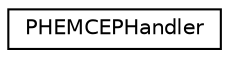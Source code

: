 digraph "Graphical Class Hierarchy"
{
  edge [fontname="Helvetica",fontsize="10",labelfontname="Helvetica",labelfontsize="10"];
  node [fontname="Helvetica",fontsize="10",shape=record];
  rankdir="LR";
  Node0 [label="PHEMCEPHandler",height=0.2,width=0.4,color="black", fillcolor="white", style="filled",URL="$d7/d53/class_p_h_e_m_c_e_p_handler.html",tooltip="Data Handler for all CEP emission and vehicle Data. "];
}
